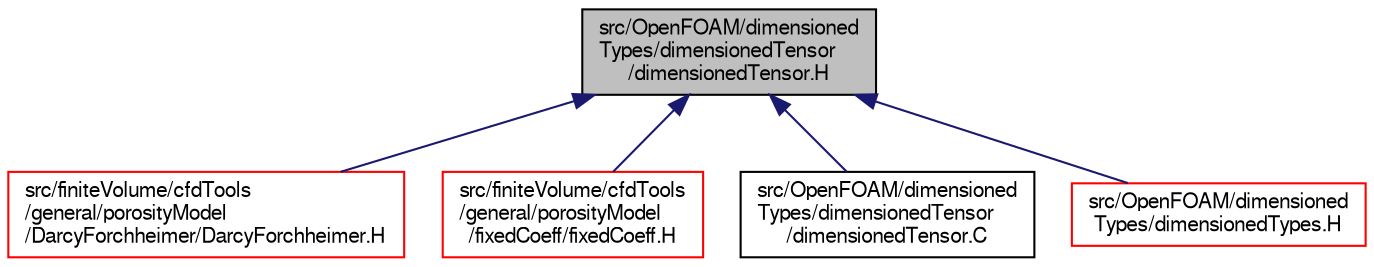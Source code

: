 digraph "src/OpenFOAM/dimensionedTypes/dimensionedTensor/dimensionedTensor.H"
{
  bgcolor="transparent";
  edge [fontname="FreeSans",fontsize="10",labelfontname="FreeSans",labelfontsize="10"];
  node [fontname="FreeSans",fontsize="10",shape=record];
  Node113 [label="src/OpenFOAM/dimensioned\lTypes/dimensionedTensor\l/dimensionedTensor.H",height=0.2,width=0.4,color="black", fillcolor="grey75", style="filled", fontcolor="black"];
  Node113 -> Node114 [dir="back",color="midnightblue",fontsize="10",style="solid",fontname="FreeSans"];
  Node114 [label="src/finiteVolume/cfdTools\l/general/porosityModel\l/DarcyForchheimer/DarcyForchheimer.H",height=0.2,width=0.4,color="red",URL="$a01283.html"];
  Node113 -> Node116 [dir="back",color="midnightblue",fontsize="10",style="solid",fontname="FreeSans"];
  Node116 [label="src/finiteVolume/cfdTools\l/general/porosityModel\l/fixedCoeff/fixedCoeff.H",height=0.2,width=0.4,color="red",URL="$a01292.html"];
  Node113 -> Node118 [dir="back",color="midnightblue",fontsize="10",style="solid",fontname="FreeSans"];
  Node118 [label="src/OpenFOAM/dimensioned\lTypes/dimensionedTensor\l/dimensionedTensor.C",height=0.2,width=0.4,color="black",URL="$a09365.html"];
  Node113 -> Node119 [dir="back",color="midnightblue",fontsize="10",style="solid",fontname="FreeSans"];
  Node119 [label="src/OpenFOAM/dimensioned\lTypes/dimensionedTypes.H",height=0.2,width=0.4,color="red",URL="$a09377.html"];
}
